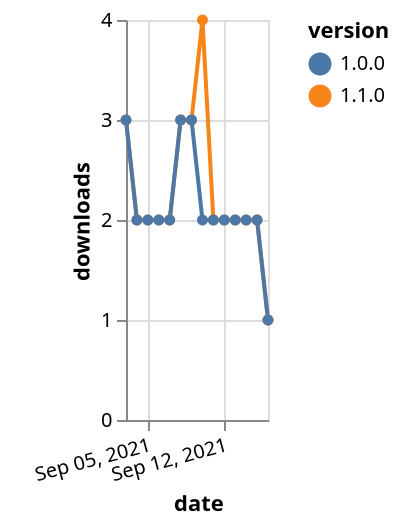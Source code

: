 {"$schema": "https://vega.github.io/schema/vega-lite/v5.json", "description": "A simple bar chart with embedded data.", "data": {"values": [{"date": "2021-09-03", "total": 149, "delta": 3, "version": "1.1.0"}, {"date": "2021-09-04", "total": 151, "delta": 2, "version": "1.1.0"}, {"date": "2021-09-05", "total": 153, "delta": 2, "version": "1.1.0"}, {"date": "2021-09-06", "total": 155, "delta": 2, "version": "1.1.0"}, {"date": "2021-09-07", "total": 157, "delta": 2, "version": "1.1.0"}, {"date": "2021-09-08", "total": 160, "delta": 3, "version": "1.1.0"}, {"date": "2021-09-09", "total": 163, "delta": 3, "version": "1.1.0"}, {"date": "2021-09-10", "total": 167, "delta": 4, "version": "1.1.0"}, {"date": "2021-09-11", "total": 169, "delta": 2, "version": "1.1.0"}, {"date": "2021-09-12", "total": 171, "delta": 2, "version": "1.1.0"}, {"date": "2021-09-13", "total": 173, "delta": 2, "version": "1.1.0"}, {"date": "2021-09-14", "total": 175, "delta": 2, "version": "1.1.0"}, {"date": "2021-09-15", "total": 177, "delta": 2, "version": "1.1.0"}, {"date": "2021-09-16", "total": 178, "delta": 1, "version": "1.1.0"}, {"date": "2021-09-03", "total": 164, "delta": 3, "version": "1.0.0"}, {"date": "2021-09-04", "total": 166, "delta": 2, "version": "1.0.0"}, {"date": "2021-09-05", "total": 168, "delta": 2, "version": "1.0.0"}, {"date": "2021-09-06", "total": 170, "delta": 2, "version": "1.0.0"}, {"date": "2021-09-07", "total": 172, "delta": 2, "version": "1.0.0"}, {"date": "2021-09-08", "total": 175, "delta": 3, "version": "1.0.0"}, {"date": "2021-09-09", "total": 178, "delta": 3, "version": "1.0.0"}, {"date": "2021-09-10", "total": 180, "delta": 2, "version": "1.0.0"}, {"date": "2021-09-11", "total": 182, "delta": 2, "version": "1.0.0"}, {"date": "2021-09-12", "total": 184, "delta": 2, "version": "1.0.0"}, {"date": "2021-09-13", "total": 186, "delta": 2, "version": "1.0.0"}, {"date": "2021-09-14", "total": 188, "delta": 2, "version": "1.0.0"}, {"date": "2021-09-15", "total": 190, "delta": 2, "version": "1.0.0"}, {"date": "2021-09-16", "total": 191, "delta": 1, "version": "1.0.0"}]}, "width": "container", "mark": {"type": "line", "point": {"filled": true}}, "encoding": {"x": {"field": "date", "type": "temporal", "timeUnit": "yearmonthdate", "title": "date", "axis": {"labelAngle": -15}}, "y": {"field": "delta", "type": "quantitative", "title": "downloads"}, "color": {"field": "version", "type": "nominal"}, "tooltip": {"field": "delta"}}}